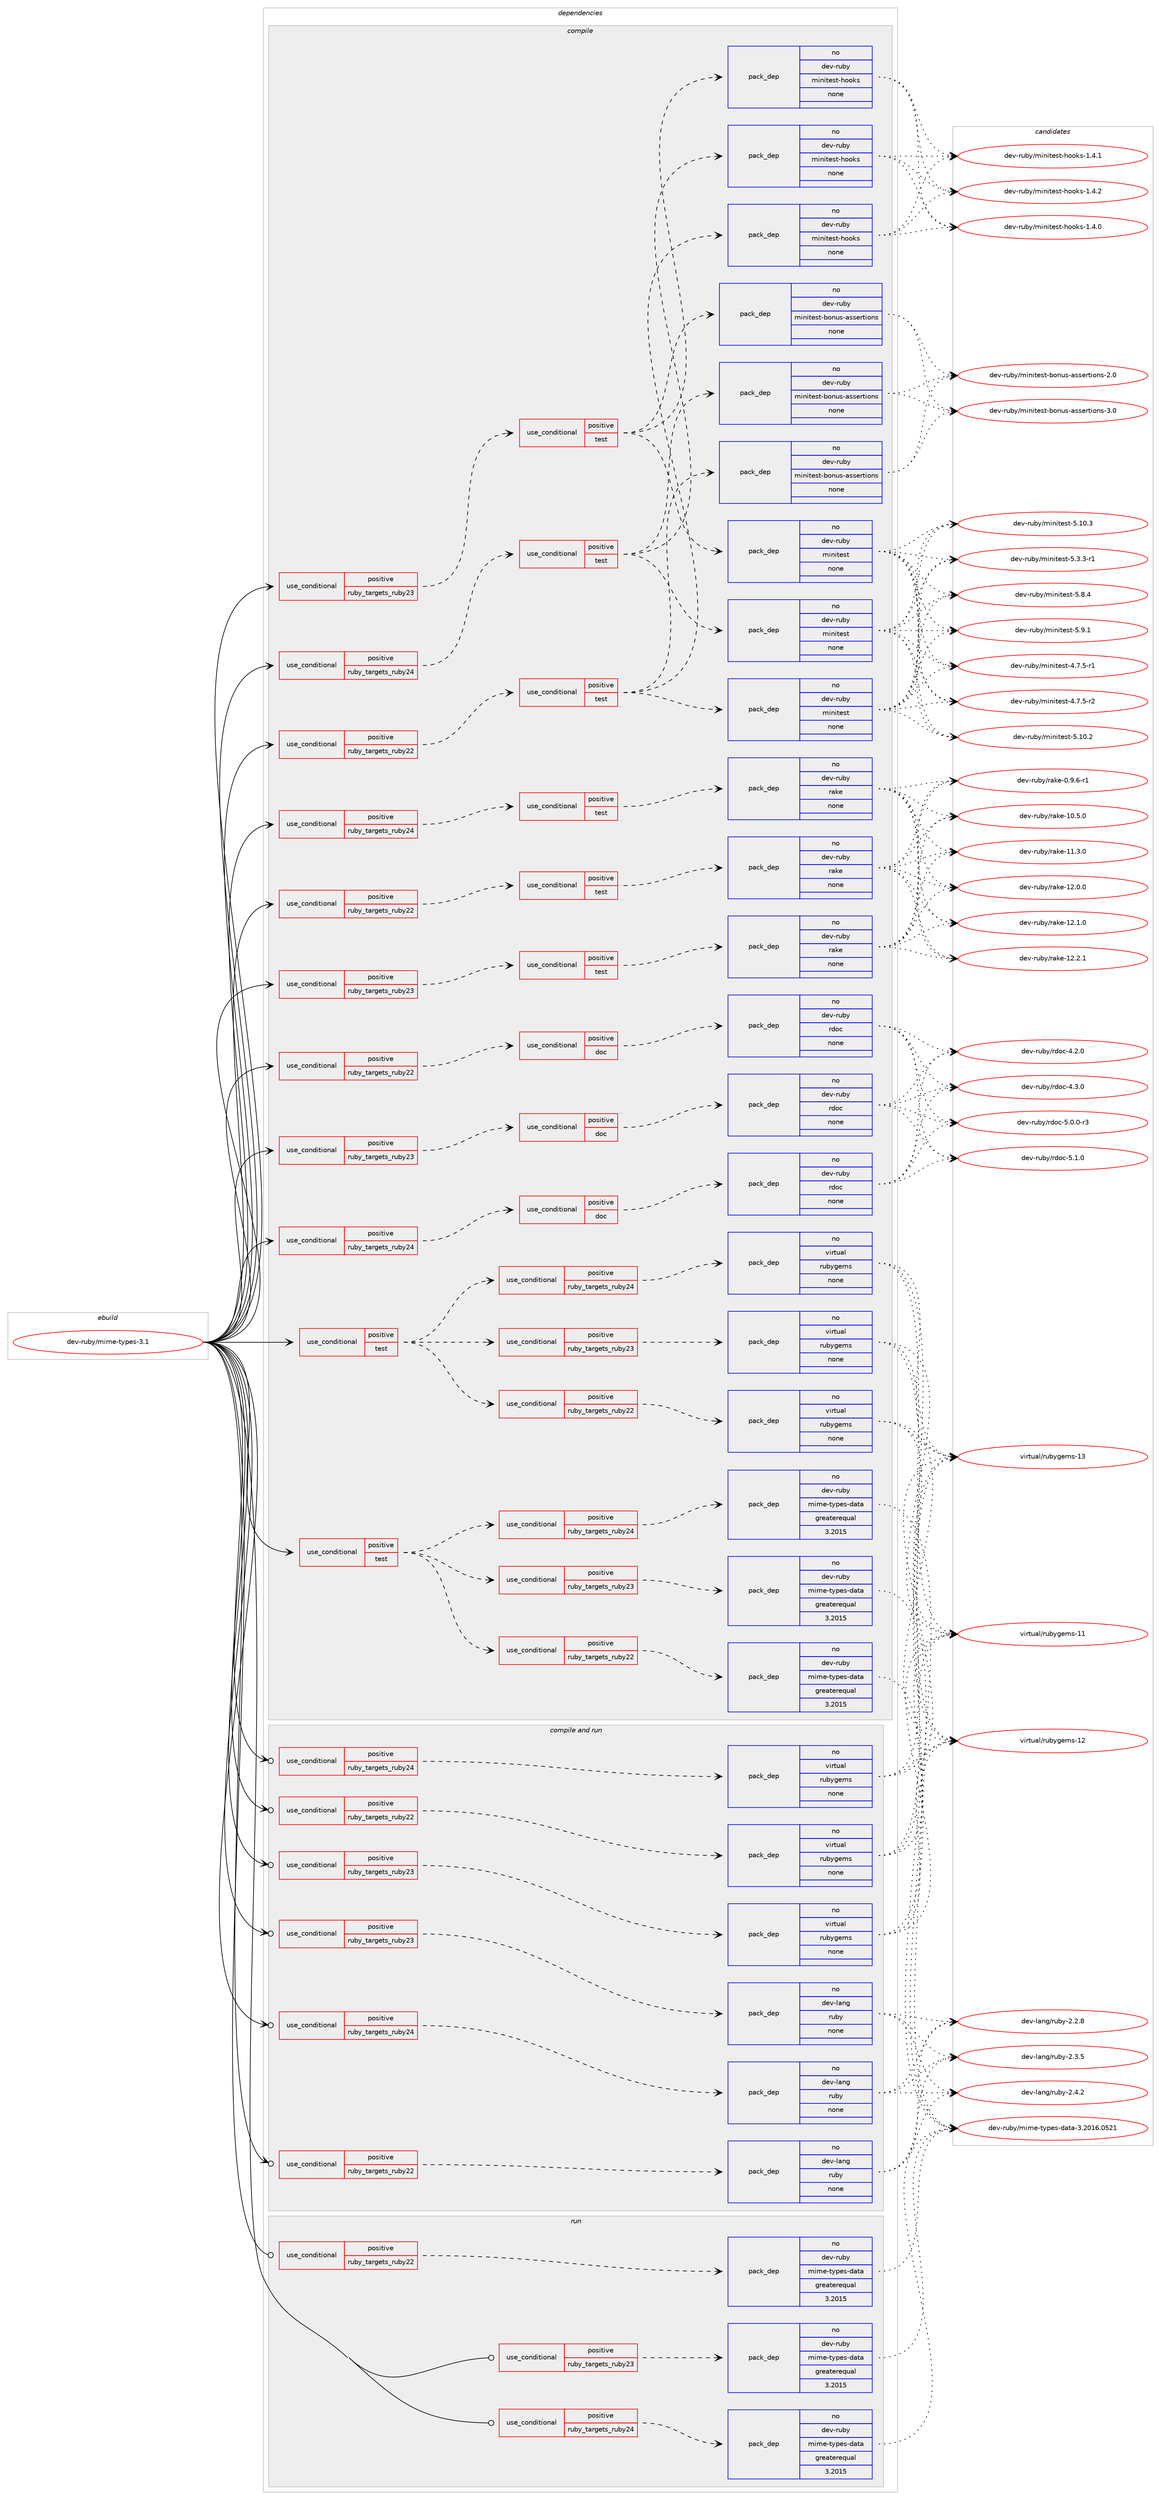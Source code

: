 digraph prolog {

# *************
# Graph options
# *************

newrank=true;
concentrate=true;
compound=true;
graph [rankdir=LR,fontname=Helvetica,fontsize=10,ranksep=1.5];#, ranksep=2.5, nodesep=0.2];
edge  [arrowhead=vee];
node  [fontname=Helvetica,fontsize=10];

# **********
# The ebuild
# **********

subgraph cluster_leftcol {
color=gray;
rank=same;
label=<<i>ebuild</i>>;
id [label="dev-ruby/mime-types-3.1", color=red, width=4, href="../dev-ruby/mime-types-3.1.svg"];
}

# ****************
# The dependencies
# ****************

subgraph cluster_midcol {
color=gray;
label=<<i>dependencies</i>>;
subgraph cluster_compile {
fillcolor="#eeeeee";
style=filled;
label=<<i>compile</i>>;
subgraph cond61724 {
dependency247762 [label=<<TABLE BORDER="0" CELLBORDER="1" CELLSPACING="0" CELLPADDING="4"><TR><TD ROWSPAN="3" CELLPADDING="10">use_conditional</TD></TR><TR><TD>positive</TD></TR><TR><TD>ruby_targets_ruby22</TD></TR></TABLE>>, shape=none, color=red];
subgraph cond61725 {
dependency247763 [label=<<TABLE BORDER="0" CELLBORDER="1" CELLSPACING="0" CELLPADDING="4"><TR><TD ROWSPAN="3" CELLPADDING="10">use_conditional</TD></TR><TR><TD>positive</TD></TR><TR><TD>doc</TD></TR></TABLE>>, shape=none, color=red];
subgraph pack181947 {
dependency247764 [label=<<TABLE BORDER="0" CELLBORDER="1" CELLSPACING="0" CELLPADDING="4" WIDTH="220"><TR><TD ROWSPAN="6" CELLPADDING="30">pack_dep</TD></TR><TR><TD WIDTH="110">no</TD></TR><TR><TD>dev-ruby</TD></TR><TR><TD>rdoc</TD></TR><TR><TD>none</TD></TR><TR><TD></TD></TR></TABLE>>, shape=none, color=blue];
}
dependency247763:e -> dependency247764:w [weight=20,style="dashed",arrowhead="vee"];
}
dependency247762:e -> dependency247763:w [weight=20,style="dashed",arrowhead="vee"];
}
id:e -> dependency247762:w [weight=20,style="solid",arrowhead="vee"];
subgraph cond61726 {
dependency247765 [label=<<TABLE BORDER="0" CELLBORDER="1" CELLSPACING="0" CELLPADDING="4"><TR><TD ROWSPAN="3" CELLPADDING="10">use_conditional</TD></TR><TR><TD>positive</TD></TR><TR><TD>ruby_targets_ruby22</TD></TR></TABLE>>, shape=none, color=red];
subgraph cond61727 {
dependency247766 [label=<<TABLE BORDER="0" CELLBORDER="1" CELLSPACING="0" CELLPADDING="4"><TR><TD ROWSPAN="3" CELLPADDING="10">use_conditional</TD></TR><TR><TD>positive</TD></TR><TR><TD>test</TD></TR></TABLE>>, shape=none, color=red];
subgraph pack181948 {
dependency247767 [label=<<TABLE BORDER="0" CELLBORDER="1" CELLSPACING="0" CELLPADDING="4" WIDTH="220"><TR><TD ROWSPAN="6" CELLPADDING="30">pack_dep</TD></TR><TR><TD WIDTH="110">no</TD></TR><TR><TD>dev-ruby</TD></TR><TR><TD>minitest</TD></TR><TR><TD>none</TD></TR><TR><TD></TD></TR></TABLE>>, shape=none, color=blue];
}
dependency247766:e -> dependency247767:w [weight=20,style="dashed",arrowhead="vee"];
subgraph pack181949 {
dependency247768 [label=<<TABLE BORDER="0" CELLBORDER="1" CELLSPACING="0" CELLPADDING="4" WIDTH="220"><TR><TD ROWSPAN="6" CELLPADDING="30">pack_dep</TD></TR><TR><TD WIDTH="110">no</TD></TR><TR><TD>dev-ruby</TD></TR><TR><TD>minitest-bonus-assertions</TD></TR><TR><TD>none</TD></TR><TR><TD></TD></TR></TABLE>>, shape=none, color=blue];
}
dependency247766:e -> dependency247768:w [weight=20,style="dashed",arrowhead="vee"];
subgraph pack181950 {
dependency247769 [label=<<TABLE BORDER="0" CELLBORDER="1" CELLSPACING="0" CELLPADDING="4" WIDTH="220"><TR><TD ROWSPAN="6" CELLPADDING="30">pack_dep</TD></TR><TR><TD WIDTH="110">no</TD></TR><TR><TD>dev-ruby</TD></TR><TR><TD>minitest-hooks</TD></TR><TR><TD>none</TD></TR><TR><TD></TD></TR></TABLE>>, shape=none, color=blue];
}
dependency247766:e -> dependency247769:w [weight=20,style="dashed",arrowhead="vee"];
}
dependency247765:e -> dependency247766:w [weight=20,style="dashed",arrowhead="vee"];
}
id:e -> dependency247765:w [weight=20,style="solid",arrowhead="vee"];
subgraph cond61728 {
dependency247770 [label=<<TABLE BORDER="0" CELLBORDER="1" CELLSPACING="0" CELLPADDING="4"><TR><TD ROWSPAN="3" CELLPADDING="10">use_conditional</TD></TR><TR><TD>positive</TD></TR><TR><TD>ruby_targets_ruby22</TD></TR></TABLE>>, shape=none, color=red];
subgraph cond61729 {
dependency247771 [label=<<TABLE BORDER="0" CELLBORDER="1" CELLSPACING="0" CELLPADDING="4"><TR><TD ROWSPAN="3" CELLPADDING="10">use_conditional</TD></TR><TR><TD>positive</TD></TR><TR><TD>test</TD></TR></TABLE>>, shape=none, color=red];
subgraph pack181951 {
dependency247772 [label=<<TABLE BORDER="0" CELLBORDER="1" CELLSPACING="0" CELLPADDING="4" WIDTH="220"><TR><TD ROWSPAN="6" CELLPADDING="30">pack_dep</TD></TR><TR><TD WIDTH="110">no</TD></TR><TR><TD>dev-ruby</TD></TR><TR><TD>rake</TD></TR><TR><TD>none</TD></TR><TR><TD></TD></TR></TABLE>>, shape=none, color=blue];
}
dependency247771:e -> dependency247772:w [weight=20,style="dashed",arrowhead="vee"];
}
dependency247770:e -> dependency247771:w [weight=20,style="dashed",arrowhead="vee"];
}
id:e -> dependency247770:w [weight=20,style="solid",arrowhead="vee"];
subgraph cond61730 {
dependency247773 [label=<<TABLE BORDER="0" CELLBORDER="1" CELLSPACING="0" CELLPADDING="4"><TR><TD ROWSPAN="3" CELLPADDING="10">use_conditional</TD></TR><TR><TD>positive</TD></TR><TR><TD>ruby_targets_ruby23</TD></TR></TABLE>>, shape=none, color=red];
subgraph cond61731 {
dependency247774 [label=<<TABLE BORDER="0" CELLBORDER="1" CELLSPACING="0" CELLPADDING="4"><TR><TD ROWSPAN="3" CELLPADDING="10">use_conditional</TD></TR><TR><TD>positive</TD></TR><TR><TD>doc</TD></TR></TABLE>>, shape=none, color=red];
subgraph pack181952 {
dependency247775 [label=<<TABLE BORDER="0" CELLBORDER="1" CELLSPACING="0" CELLPADDING="4" WIDTH="220"><TR><TD ROWSPAN="6" CELLPADDING="30">pack_dep</TD></TR><TR><TD WIDTH="110">no</TD></TR><TR><TD>dev-ruby</TD></TR><TR><TD>rdoc</TD></TR><TR><TD>none</TD></TR><TR><TD></TD></TR></TABLE>>, shape=none, color=blue];
}
dependency247774:e -> dependency247775:w [weight=20,style="dashed",arrowhead="vee"];
}
dependency247773:e -> dependency247774:w [weight=20,style="dashed",arrowhead="vee"];
}
id:e -> dependency247773:w [weight=20,style="solid",arrowhead="vee"];
subgraph cond61732 {
dependency247776 [label=<<TABLE BORDER="0" CELLBORDER="1" CELLSPACING="0" CELLPADDING="4"><TR><TD ROWSPAN="3" CELLPADDING="10">use_conditional</TD></TR><TR><TD>positive</TD></TR><TR><TD>ruby_targets_ruby23</TD></TR></TABLE>>, shape=none, color=red];
subgraph cond61733 {
dependency247777 [label=<<TABLE BORDER="0" CELLBORDER="1" CELLSPACING="0" CELLPADDING="4"><TR><TD ROWSPAN="3" CELLPADDING="10">use_conditional</TD></TR><TR><TD>positive</TD></TR><TR><TD>test</TD></TR></TABLE>>, shape=none, color=red];
subgraph pack181953 {
dependency247778 [label=<<TABLE BORDER="0" CELLBORDER="1" CELLSPACING="0" CELLPADDING="4" WIDTH="220"><TR><TD ROWSPAN="6" CELLPADDING="30">pack_dep</TD></TR><TR><TD WIDTH="110">no</TD></TR><TR><TD>dev-ruby</TD></TR><TR><TD>minitest</TD></TR><TR><TD>none</TD></TR><TR><TD></TD></TR></TABLE>>, shape=none, color=blue];
}
dependency247777:e -> dependency247778:w [weight=20,style="dashed",arrowhead="vee"];
subgraph pack181954 {
dependency247779 [label=<<TABLE BORDER="0" CELLBORDER="1" CELLSPACING="0" CELLPADDING="4" WIDTH="220"><TR><TD ROWSPAN="6" CELLPADDING="30">pack_dep</TD></TR><TR><TD WIDTH="110">no</TD></TR><TR><TD>dev-ruby</TD></TR><TR><TD>minitest-bonus-assertions</TD></TR><TR><TD>none</TD></TR><TR><TD></TD></TR></TABLE>>, shape=none, color=blue];
}
dependency247777:e -> dependency247779:w [weight=20,style="dashed",arrowhead="vee"];
subgraph pack181955 {
dependency247780 [label=<<TABLE BORDER="0" CELLBORDER="1" CELLSPACING="0" CELLPADDING="4" WIDTH="220"><TR><TD ROWSPAN="6" CELLPADDING="30">pack_dep</TD></TR><TR><TD WIDTH="110">no</TD></TR><TR><TD>dev-ruby</TD></TR><TR><TD>minitest-hooks</TD></TR><TR><TD>none</TD></TR><TR><TD></TD></TR></TABLE>>, shape=none, color=blue];
}
dependency247777:e -> dependency247780:w [weight=20,style="dashed",arrowhead="vee"];
}
dependency247776:e -> dependency247777:w [weight=20,style="dashed",arrowhead="vee"];
}
id:e -> dependency247776:w [weight=20,style="solid",arrowhead="vee"];
subgraph cond61734 {
dependency247781 [label=<<TABLE BORDER="0" CELLBORDER="1" CELLSPACING="0" CELLPADDING="4"><TR><TD ROWSPAN="3" CELLPADDING="10">use_conditional</TD></TR><TR><TD>positive</TD></TR><TR><TD>ruby_targets_ruby23</TD></TR></TABLE>>, shape=none, color=red];
subgraph cond61735 {
dependency247782 [label=<<TABLE BORDER="0" CELLBORDER="1" CELLSPACING="0" CELLPADDING="4"><TR><TD ROWSPAN="3" CELLPADDING="10">use_conditional</TD></TR><TR><TD>positive</TD></TR><TR><TD>test</TD></TR></TABLE>>, shape=none, color=red];
subgraph pack181956 {
dependency247783 [label=<<TABLE BORDER="0" CELLBORDER="1" CELLSPACING="0" CELLPADDING="4" WIDTH="220"><TR><TD ROWSPAN="6" CELLPADDING="30">pack_dep</TD></TR><TR><TD WIDTH="110">no</TD></TR><TR><TD>dev-ruby</TD></TR><TR><TD>rake</TD></TR><TR><TD>none</TD></TR><TR><TD></TD></TR></TABLE>>, shape=none, color=blue];
}
dependency247782:e -> dependency247783:w [weight=20,style="dashed",arrowhead="vee"];
}
dependency247781:e -> dependency247782:w [weight=20,style="dashed",arrowhead="vee"];
}
id:e -> dependency247781:w [weight=20,style="solid",arrowhead="vee"];
subgraph cond61736 {
dependency247784 [label=<<TABLE BORDER="0" CELLBORDER="1" CELLSPACING="0" CELLPADDING="4"><TR><TD ROWSPAN="3" CELLPADDING="10">use_conditional</TD></TR><TR><TD>positive</TD></TR><TR><TD>ruby_targets_ruby24</TD></TR></TABLE>>, shape=none, color=red];
subgraph cond61737 {
dependency247785 [label=<<TABLE BORDER="0" CELLBORDER="1" CELLSPACING="0" CELLPADDING="4"><TR><TD ROWSPAN="3" CELLPADDING="10">use_conditional</TD></TR><TR><TD>positive</TD></TR><TR><TD>doc</TD></TR></TABLE>>, shape=none, color=red];
subgraph pack181957 {
dependency247786 [label=<<TABLE BORDER="0" CELLBORDER="1" CELLSPACING="0" CELLPADDING="4" WIDTH="220"><TR><TD ROWSPAN="6" CELLPADDING="30">pack_dep</TD></TR><TR><TD WIDTH="110">no</TD></TR><TR><TD>dev-ruby</TD></TR><TR><TD>rdoc</TD></TR><TR><TD>none</TD></TR><TR><TD></TD></TR></TABLE>>, shape=none, color=blue];
}
dependency247785:e -> dependency247786:w [weight=20,style="dashed",arrowhead="vee"];
}
dependency247784:e -> dependency247785:w [weight=20,style="dashed",arrowhead="vee"];
}
id:e -> dependency247784:w [weight=20,style="solid",arrowhead="vee"];
subgraph cond61738 {
dependency247787 [label=<<TABLE BORDER="0" CELLBORDER="1" CELLSPACING="0" CELLPADDING="4"><TR><TD ROWSPAN="3" CELLPADDING="10">use_conditional</TD></TR><TR><TD>positive</TD></TR><TR><TD>ruby_targets_ruby24</TD></TR></TABLE>>, shape=none, color=red];
subgraph cond61739 {
dependency247788 [label=<<TABLE BORDER="0" CELLBORDER="1" CELLSPACING="0" CELLPADDING="4"><TR><TD ROWSPAN="3" CELLPADDING="10">use_conditional</TD></TR><TR><TD>positive</TD></TR><TR><TD>test</TD></TR></TABLE>>, shape=none, color=red];
subgraph pack181958 {
dependency247789 [label=<<TABLE BORDER="0" CELLBORDER="1" CELLSPACING="0" CELLPADDING="4" WIDTH="220"><TR><TD ROWSPAN="6" CELLPADDING="30">pack_dep</TD></TR><TR><TD WIDTH="110">no</TD></TR><TR><TD>dev-ruby</TD></TR><TR><TD>minitest</TD></TR><TR><TD>none</TD></TR><TR><TD></TD></TR></TABLE>>, shape=none, color=blue];
}
dependency247788:e -> dependency247789:w [weight=20,style="dashed",arrowhead="vee"];
subgraph pack181959 {
dependency247790 [label=<<TABLE BORDER="0" CELLBORDER="1" CELLSPACING="0" CELLPADDING="4" WIDTH="220"><TR><TD ROWSPAN="6" CELLPADDING="30">pack_dep</TD></TR><TR><TD WIDTH="110">no</TD></TR><TR><TD>dev-ruby</TD></TR><TR><TD>minitest-bonus-assertions</TD></TR><TR><TD>none</TD></TR><TR><TD></TD></TR></TABLE>>, shape=none, color=blue];
}
dependency247788:e -> dependency247790:w [weight=20,style="dashed",arrowhead="vee"];
subgraph pack181960 {
dependency247791 [label=<<TABLE BORDER="0" CELLBORDER="1" CELLSPACING="0" CELLPADDING="4" WIDTH="220"><TR><TD ROWSPAN="6" CELLPADDING="30">pack_dep</TD></TR><TR><TD WIDTH="110">no</TD></TR><TR><TD>dev-ruby</TD></TR><TR><TD>minitest-hooks</TD></TR><TR><TD>none</TD></TR><TR><TD></TD></TR></TABLE>>, shape=none, color=blue];
}
dependency247788:e -> dependency247791:w [weight=20,style="dashed",arrowhead="vee"];
}
dependency247787:e -> dependency247788:w [weight=20,style="dashed",arrowhead="vee"];
}
id:e -> dependency247787:w [weight=20,style="solid",arrowhead="vee"];
subgraph cond61740 {
dependency247792 [label=<<TABLE BORDER="0" CELLBORDER="1" CELLSPACING="0" CELLPADDING="4"><TR><TD ROWSPAN="3" CELLPADDING="10">use_conditional</TD></TR><TR><TD>positive</TD></TR><TR><TD>ruby_targets_ruby24</TD></TR></TABLE>>, shape=none, color=red];
subgraph cond61741 {
dependency247793 [label=<<TABLE BORDER="0" CELLBORDER="1" CELLSPACING="0" CELLPADDING="4"><TR><TD ROWSPAN="3" CELLPADDING="10">use_conditional</TD></TR><TR><TD>positive</TD></TR><TR><TD>test</TD></TR></TABLE>>, shape=none, color=red];
subgraph pack181961 {
dependency247794 [label=<<TABLE BORDER="0" CELLBORDER="1" CELLSPACING="0" CELLPADDING="4" WIDTH="220"><TR><TD ROWSPAN="6" CELLPADDING="30">pack_dep</TD></TR><TR><TD WIDTH="110">no</TD></TR><TR><TD>dev-ruby</TD></TR><TR><TD>rake</TD></TR><TR><TD>none</TD></TR><TR><TD></TD></TR></TABLE>>, shape=none, color=blue];
}
dependency247793:e -> dependency247794:w [weight=20,style="dashed",arrowhead="vee"];
}
dependency247792:e -> dependency247793:w [weight=20,style="dashed",arrowhead="vee"];
}
id:e -> dependency247792:w [weight=20,style="solid",arrowhead="vee"];
subgraph cond61742 {
dependency247795 [label=<<TABLE BORDER="0" CELLBORDER="1" CELLSPACING="0" CELLPADDING="4"><TR><TD ROWSPAN="3" CELLPADDING="10">use_conditional</TD></TR><TR><TD>positive</TD></TR><TR><TD>test</TD></TR></TABLE>>, shape=none, color=red];
subgraph cond61743 {
dependency247796 [label=<<TABLE BORDER="0" CELLBORDER="1" CELLSPACING="0" CELLPADDING="4"><TR><TD ROWSPAN="3" CELLPADDING="10">use_conditional</TD></TR><TR><TD>positive</TD></TR><TR><TD>ruby_targets_ruby22</TD></TR></TABLE>>, shape=none, color=red];
subgraph pack181962 {
dependency247797 [label=<<TABLE BORDER="0" CELLBORDER="1" CELLSPACING="0" CELLPADDING="4" WIDTH="220"><TR><TD ROWSPAN="6" CELLPADDING="30">pack_dep</TD></TR><TR><TD WIDTH="110">no</TD></TR><TR><TD>dev-ruby</TD></TR><TR><TD>mime-types-data</TD></TR><TR><TD>greaterequal</TD></TR><TR><TD>3.2015</TD></TR></TABLE>>, shape=none, color=blue];
}
dependency247796:e -> dependency247797:w [weight=20,style="dashed",arrowhead="vee"];
}
dependency247795:e -> dependency247796:w [weight=20,style="dashed",arrowhead="vee"];
subgraph cond61744 {
dependency247798 [label=<<TABLE BORDER="0" CELLBORDER="1" CELLSPACING="0" CELLPADDING="4"><TR><TD ROWSPAN="3" CELLPADDING="10">use_conditional</TD></TR><TR><TD>positive</TD></TR><TR><TD>ruby_targets_ruby23</TD></TR></TABLE>>, shape=none, color=red];
subgraph pack181963 {
dependency247799 [label=<<TABLE BORDER="0" CELLBORDER="1" CELLSPACING="0" CELLPADDING="4" WIDTH="220"><TR><TD ROWSPAN="6" CELLPADDING="30">pack_dep</TD></TR><TR><TD WIDTH="110">no</TD></TR><TR><TD>dev-ruby</TD></TR><TR><TD>mime-types-data</TD></TR><TR><TD>greaterequal</TD></TR><TR><TD>3.2015</TD></TR></TABLE>>, shape=none, color=blue];
}
dependency247798:e -> dependency247799:w [weight=20,style="dashed",arrowhead="vee"];
}
dependency247795:e -> dependency247798:w [weight=20,style="dashed",arrowhead="vee"];
subgraph cond61745 {
dependency247800 [label=<<TABLE BORDER="0" CELLBORDER="1" CELLSPACING="0" CELLPADDING="4"><TR><TD ROWSPAN="3" CELLPADDING="10">use_conditional</TD></TR><TR><TD>positive</TD></TR><TR><TD>ruby_targets_ruby24</TD></TR></TABLE>>, shape=none, color=red];
subgraph pack181964 {
dependency247801 [label=<<TABLE BORDER="0" CELLBORDER="1" CELLSPACING="0" CELLPADDING="4" WIDTH="220"><TR><TD ROWSPAN="6" CELLPADDING="30">pack_dep</TD></TR><TR><TD WIDTH="110">no</TD></TR><TR><TD>dev-ruby</TD></TR><TR><TD>mime-types-data</TD></TR><TR><TD>greaterequal</TD></TR><TR><TD>3.2015</TD></TR></TABLE>>, shape=none, color=blue];
}
dependency247800:e -> dependency247801:w [weight=20,style="dashed",arrowhead="vee"];
}
dependency247795:e -> dependency247800:w [weight=20,style="dashed",arrowhead="vee"];
}
id:e -> dependency247795:w [weight=20,style="solid",arrowhead="vee"];
subgraph cond61746 {
dependency247802 [label=<<TABLE BORDER="0" CELLBORDER="1" CELLSPACING="0" CELLPADDING="4"><TR><TD ROWSPAN="3" CELLPADDING="10">use_conditional</TD></TR><TR><TD>positive</TD></TR><TR><TD>test</TD></TR></TABLE>>, shape=none, color=red];
subgraph cond61747 {
dependency247803 [label=<<TABLE BORDER="0" CELLBORDER="1" CELLSPACING="0" CELLPADDING="4"><TR><TD ROWSPAN="3" CELLPADDING="10">use_conditional</TD></TR><TR><TD>positive</TD></TR><TR><TD>ruby_targets_ruby22</TD></TR></TABLE>>, shape=none, color=red];
subgraph pack181965 {
dependency247804 [label=<<TABLE BORDER="0" CELLBORDER="1" CELLSPACING="0" CELLPADDING="4" WIDTH="220"><TR><TD ROWSPAN="6" CELLPADDING="30">pack_dep</TD></TR><TR><TD WIDTH="110">no</TD></TR><TR><TD>virtual</TD></TR><TR><TD>rubygems</TD></TR><TR><TD>none</TD></TR><TR><TD></TD></TR></TABLE>>, shape=none, color=blue];
}
dependency247803:e -> dependency247804:w [weight=20,style="dashed",arrowhead="vee"];
}
dependency247802:e -> dependency247803:w [weight=20,style="dashed",arrowhead="vee"];
subgraph cond61748 {
dependency247805 [label=<<TABLE BORDER="0" CELLBORDER="1" CELLSPACING="0" CELLPADDING="4"><TR><TD ROWSPAN="3" CELLPADDING="10">use_conditional</TD></TR><TR><TD>positive</TD></TR><TR><TD>ruby_targets_ruby23</TD></TR></TABLE>>, shape=none, color=red];
subgraph pack181966 {
dependency247806 [label=<<TABLE BORDER="0" CELLBORDER="1" CELLSPACING="0" CELLPADDING="4" WIDTH="220"><TR><TD ROWSPAN="6" CELLPADDING="30">pack_dep</TD></TR><TR><TD WIDTH="110">no</TD></TR><TR><TD>virtual</TD></TR><TR><TD>rubygems</TD></TR><TR><TD>none</TD></TR><TR><TD></TD></TR></TABLE>>, shape=none, color=blue];
}
dependency247805:e -> dependency247806:w [weight=20,style="dashed",arrowhead="vee"];
}
dependency247802:e -> dependency247805:w [weight=20,style="dashed",arrowhead="vee"];
subgraph cond61749 {
dependency247807 [label=<<TABLE BORDER="0" CELLBORDER="1" CELLSPACING="0" CELLPADDING="4"><TR><TD ROWSPAN="3" CELLPADDING="10">use_conditional</TD></TR><TR><TD>positive</TD></TR><TR><TD>ruby_targets_ruby24</TD></TR></TABLE>>, shape=none, color=red];
subgraph pack181967 {
dependency247808 [label=<<TABLE BORDER="0" CELLBORDER="1" CELLSPACING="0" CELLPADDING="4" WIDTH="220"><TR><TD ROWSPAN="6" CELLPADDING="30">pack_dep</TD></TR><TR><TD WIDTH="110">no</TD></TR><TR><TD>virtual</TD></TR><TR><TD>rubygems</TD></TR><TR><TD>none</TD></TR><TR><TD></TD></TR></TABLE>>, shape=none, color=blue];
}
dependency247807:e -> dependency247808:w [weight=20,style="dashed",arrowhead="vee"];
}
dependency247802:e -> dependency247807:w [weight=20,style="dashed",arrowhead="vee"];
}
id:e -> dependency247802:w [weight=20,style="solid",arrowhead="vee"];
}
subgraph cluster_compileandrun {
fillcolor="#eeeeee";
style=filled;
label=<<i>compile and run</i>>;
subgraph cond61750 {
dependency247809 [label=<<TABLE BORDER="0" CELLBORDER="1" CELLSPACING="0" CELLPADDING="4"><TR><TD ROWSPAN="3" CELLPADDING="10">use_conditional</TD></TR><TR><TD>positive</TD></TR><TR><TD>ruby_targets_ruby22</TD></TR></TABLE>>, shape=none, color=red];
subgraph pack181968 {
dependency247810 [label=<<TABLE BORDER="0" CELLBORDER="1" CELLSPACING="0" CELLPADDING="4" WIDTH="220"><TR><TD ROWSPAN="6" CELLPADDING="30">pack_dep</TD></TR><TR><TD WIDTH="110">no</TD></TR><TR><TD>dev-lang</TD></TR><TR><TD>ruby</TD></TR><TR><TD>none</TD></TR><TR><TD></TD></TR></TABLE>>, shape=none, color=blue];
}
dependency247809:e -> dependency247810:w [weight=20,style="dashed",arrowhead="vee"];
}
id:e -> dependency247809:w [weight=20,style="solid",arrowhead="odotvee"];
subgraph cond61751 {
dependency247811 [label=<<TABLE BORDER="0" CELLBORDER="1" CELLSPACING="0" CELLPADDING="4"><TR><TD ROWSPAN="3" CELLPADDING="10">use_conditional</TD></TR><TR><TD>positive</TD></TR><TR><TD>ruby_targets_ruby22</TD></TR></TABLE>>, shape=none, color=red];
subgraph pack181969 {
dependency247812 [label=<<TABLE BORDER="0" CELLBORDER="1" CELLSPACING="0" CELLPADDING="4" WIDTH="220"><TR><TD ROWSPAN="6" CELLPADDING="30">pack_dep</TD></TR><TR><TD WIDTH="110">no</TD></TR><TR><TD>virtual</TD></TR><TR><TD>rubygems</TD></TR><TR><TD>none</TD></TR><TR><TD></TD></TR></TABLE>>, shape=none, color=blue];
}
dependency247811:e -> dependency247812:w [weight=20,style="dashed",arrowhead="vee"];
}
id:e -> dependency247811:w [weight=20,style="solid",arrowhead="odotvee"];
subgraph cond61752 {
dependency247813 [label=<<TABLE BORDER="0" CELLBORDER="1" CELLSPACING="0" CELLPADDING="4"><TR><TD ROWSPAN="3" CELLPADDING="10">use_conditional</TD></TR><TR><TD>positive</TD></TR><TR><TD>ruby_targets_ruby23</TD></TR></TABLE>>, shape=none, color=red];
subgraph pack181970 {
dependency247814 [label=<<TABLE BORDER="0" CELLBORDER="1" CELLSPACING="0" CELLPADDING="4" WIDTH="220"><TR><TD ROWSPAN="6" CELLPADDING="30">pack_dep</TD></TR><TR><TD WIDTH="110">no</TD></TR><TR><TD>dev-lang</TD></TR><TR><TD>ruby</TD></TR><TR><TD>none</TD></TR><TR><TD></TD></TR></TABLE>>, shape=none, color=blue];
}
dependency247813:e -> dependency247814:w [weight=20,style="dashed",arrowhead="vee"];
}
id:e -> dependency247813:w [weight=20,style="solid",arrowhead="odotvee"];
subgraph cond61753 {
dependency247815 [label=<<TABLE BORDER="0" CELLBORDER="1" CELLSPACING="0" CELLPADDING="4"><TR><TD ROWSPAN="3" CELLPADDING="10">use_conditional</TD></TR><TR><TD>positive</TD></TR><TR><TD>ruby_targets_ruby23</TD></TR></TABLE>>, shape=none, color=red];
subgraph pack181971 {
dependency247816 [label=<<TABLE BORDER="0" CELLBORDER="1" CELLSPACING="0" CELLPADDING="4" WIDTH="220"><TR><TD ROWSPAN="6" CELLPADDING="30">pack_dep</TD></TR><TR><TD WIDTH="110">no</TD></TR><TR><TD>virtual</TD></TR><TR><TD>rubygems</TD></TR><TR><TD>none</TD></TR><TR><TD></TD></TR></TABLE>>, shape=none, color=blue];
}
dependency247815:e -> dependency247816:w [weight=20,style="dashed",arrowhead="vee"];
}
id:e -> dependency247815:w [weight=20,style="solid",arrowhead="odotvee"];
subgraph cond61754 {
dependency247817 [label=<<TABLE BORDER="0" CELLBORDER="1" CELLSPACING="0" CELLPADDING="4"><TR><TD ROWSPAN="3" CELLPADDING="10">use_conditional</TD></TR><TR><TD>positive</TD></TR><TR><TD>ruby_targets_ruby24</TD></TR></TABLE>>, shape=none, color=red];
subgraph pack181972 {
dependency247818 [label=<<TABLE BORDER="0" CELLBORDER="1" CELLSPACING="0" CELLPADDING="4" WIDTH="220"><TR><TD ROWSPAN="6" CELLPADDING="30">pack_dep</TD></TR><TR><TD WIDTH="110">no</TD></TR><TR><TD>dev-lang</TD></TR><TR><TD>ruby</TD></TR><TR><TD>none</TD></TR><TR><TD></TD></TR></TABLE>>, shape=none, color=blue];
}
dependency247817:e -> dependency247818:w [weight=20,style="dashed",arrowhead="vee"];
}
id:e -> dependency247817:w [weight=20,style="solid",arrowhead="odotvee"];
subgraph cond61755 {
dependency247819 [label=<<TABLE BORDER="0" CELLBORDER="1" CELLSPACING="0" CELLPADDING="4"><TR><TD ROWSPAN="3" CELLPADDING="10">use_conditional</TD></TR><TR><TD>positive</TD></TR><TR><TD>ruby_targets_ruby24</TD></TR></TABLE>>, shape=none, color=red];
subgraph pack181973 {
dependency247820 [label=<<TABLE BORDER="0" CELLBORDER="1" CELLSPACING="0" CELLPADDING="4" WIDTH="220"><TR><TD ROWSPAN="6" CELLPADDING="30">pack_dep</TD></TR><TR><TD WIDTH="110">no</TD></TR><TR><TD>virtual</TD></TR><TR><TD>rubygems</TD></TR><TR><TD>none</TD></TR><TR><TD></TD></TR></TABLE>>, shape=none, color=blue];
}
dependency247819:e -> dependency247820:w [weight=20,style="dashed",arrowhead="vee"];
}
id:e -> dependency247819:w [weight=20,style="solid",arrowhead="odotvee"];
}
subgraph cluster_run {
fillcolor="#eeeeee";
style=filled;
label=<<i>run</i>>;
subgraph cond61756 {
dependency247821 [label=<<TABLE BORDER="0" CELLBORDER="1" CELLSPACING="0" CELLPADDING="4"><TR><TD ROWSPAN="3" CELLPADDING="10">use_conditional</TD></TR><TR><TD>positive</TD></TR><TR><TD>ruby_targets_ruby22</TD></TR></TABLE>>, shape=none, color=red];
subgraph pack181974 {
dependency247822 [label=<<TABLE BORDER="0" CELLBORDER="1" CELLSPACING="0" CELLPADDING="4" WIDTH="220"><TR><TD ROWSPAN="6" CELLPADDING="30">pack_dep</TD></TR><TR><TD WIDTH="110">no</TD></TR><TR><TD>dev-ruby</TD></TR><TR><TD>mime-types-data</TD></TR><TR><TD>greaterequal</TD></TR><TR><TD>3.2015</TD></TR></TABLE>>, shape=none, color=blue];
}
dependency247821:e -> dependency247822:w [weight=20,style="dashed",arrowhead="vee"];
}
id:e -> dependency247821:w [weight=20,style="solid",arrowhead="odot"];
subgraph cond61757 {
dependency247823 [label=<<TABLE BORDER="0" CELLBORDER="1" CELLSPACING="0" CELLPADDING="4"><TR><TD ROWSPAN="3" CELLPADDING="10">use_conditional</TD></TR><TR><TD>positive</TD></TR><TR><TD>ruby_targets_ruby23</TD></TR></TABLE>>, shape=none, color=red];
subgraph pack181975 {
dependency247824 [label=<<TABLE BORDER="0" CELLBORDER="1" CELLSPACING="0" CELLPADDING="4" WIDTH="220"><TR><TD ROWSPAN="6" CELLPADDING="30">pack_dep</TD></TR><TR><TD WIDTH="110">no</TD></TR><TR><TD>dev-ruby</TD></TR><TR><TD>mime-types-data</TD></TR><TR><TD>greaterequal</TD></TR><TR><TD>3.2015</TD></TR></TABLE>>, shape=none, color=blue];
}
dependency247823:e -> dependency247824:w [weight=20,style="dashed",arrowhead="vee"];
}
id:e -> dependency247823:w [weight=20,style="solid",arrowhead="odot"];
subgraph cond61758 {
dependency247825 [label=<<TABLE BORDER="0" CELLBORDER="1" CELLSPACING="0" CELLPADDING="4"><TR><TD ROWSPAN="3" CELLPADDING="10">use_conditional</TD></TR><TR><TD>positive</TD></TR><TR><TD>ruby_targets_ruby24</TD></TR></TABLE>>, shape=none, color=red];
subgraph pack181976 {
dependency247826 [label=<<TABLE BORDER="0" CELLBORDER="1" CELLSPACING="0" CELLPADDING="4" WIDTH="220"><TR><TD ROWSPAN="6" CELLPADDING="30">pack_dep</TD></TR><TR><TD WIDTH="110">no</TD></TR><TR><TD>dev-ruby</TD></TR><TR><TD>mime-types-data</TD></TR><TR><TD>greaterequal</TD></TR><TR><TD>3.2015</TD></TR></TABLE>>, shape=none, color=blue];
}
dependency247825:e -> dependency247826:w [weight=20,style="dashed",arrowhead="vee"];
}
id:e -> dependency247825:w [weight=20,style="solid",arrowhead="odot"];
}
}

# **************
# The candidates
# **************

subgraph cluster_choices {
rank=same;
color=gray;
label=<<i>candidates</i>>;

subgraph choice181947 {
color=black;
nodesep=1;
choice10010111845114117981214711410011199455246504648 [label="dev-ruby/rdoc-4.2.0", color=red, width=4,href="../dev-ruby/rdoc-4.2.0.svg"];
choice10010111845114117981214711410011199455246514648 [label="dev-ruby/rdoc-4.3.0", color=red, width=4,href="../dev-ruby/rdoc-4.3.0.svg"];
choice100101118451141179812147114100111994553464846484511451 [label="dev-ruby/rdoc-5.0.0-r3", color=red, width=4,href="../dev-ruby/rdoc-5.0.0-r3.svg"];
choice10010111845114117981214711410011199455346494648 [label="dev-ruby/rdoc-5.1.0", color=red, width=4,href="../dev-ruby/rdoc-5.1.0.svg"];
dependency247764:e -> choice10010111845114117981214711410011199455246504648:w [style=dotted,weight="100"];
dependency247764:e -> choice10010111845114117981214711410011199455246514648:w [style=dotted,weight="100"];
dependency247764:e -> choice100101118451141179812147114100111994553464846484511451:w [style=dotted,weight="100"];
dependency247764:e -> choice10010111845114117981214711410011199455346494648:w [style=dotted,weight="100"];
}
subgraph choice181948 {
color=black;
nodesep=1;
choice1001011184511411798121471091051101051161011151164552465546534511449 [label="dev-ruby/minitest-4.7.5-r1", color=red, width=4,href="../dev-ruby/minitest-4.7.5-r1.svg"];
choice1001011184511411798121471091051101051161011151164552465546534511450 [label="dev-ruby/minitest-4.7.5-r2", color=red, width=4,href="../dev-ruby/minitest-4.7.5-r2.svg"];
choice10010111845114117981214710910511010511610111511645534649484650 [label="dev-ruby/minitest-5.10.2", color=red, width=4,href="../dev-ruby/minitest-5.10.2.svg"];
choice10010111845114117981214710910511010511610111511645534649484651 [label="dev-ruby/minitest-5.10.3", color=red, width=4,href="../dev-ruby/minitest-5.10.3.svg"];
choice1001011184511411798121471091051101051161011151164553465146514511449 [label="dev-ruby/minitest-5.3.3-r1", color=red, width=4,href="../dev-ruby/minitest-5.3.3-r1.svg"];
choice100101118451141179812147109105110105116101115116455346564652 [label="dev-ruby/minitest-5.8.4", color=red, width=4,href="../dev-ruby/minitest-5.8.4.svg"];
choice100101118451141179812147109105110105116101115116455346574649 [label="dev-ruby/minitest-5.9.1", color=red, width=4,href="../dev-ruby/minitest-5.9.1.svg"];
dependency247767:e -> choice1001011184511411798121471091051101051161011151164552465546534511449:w [style=dotted,weight="100"];
dependency247767:e -> choice1001011184511411798121471091051101051161011151164552465546534511450:w [style=dotted,weight="100"];
dependency247767:e -> choice10010111845114117981214710910511010511610111511645534649484650:w [style=dotted,weight="100"];
dependency247767:e -> choice10010111845114117981214710910511010511610111511645534649484651:w [style=dotted,weight="100"];
dependency247767:e -> choice1001011184511411798121471091051101051161011151164553465146514511449:w [style=dotted,weight="100"];
dependency247767:e -> choice100101118451141179812147109105110105116101115116455346564652:w [style=dotted,weight="100"];
dependency247767:e -> choice100101118451141179812147109105110105116101115116455346574649:w [style=dotted,weight="100"];
}
subgraph choice181949 {
color=black;
nodesep=1;
choice1001011184511411798121471091051101051161011151164598111110117115459711511510111411610511111011545504648 [label="dev-ruby/minitest-bonus-assertions-2.0", color=red, width=4,href="../dev-ruby/minitest-bonus-assertions-2.0.svg"];
choice1001011184511411798121471091051101051161011151164598111110117115459711511510111411610511111011545514648 [label="dev-ruby/minitest-bonus-assertions-3.0", color=red, width=4,href="../dev-ruby/minitest-bonus-assertions-3.0.svg"];
dependency247768:e -> choice1001011184511411798121471091051101051161011151164598111110117115459711511510111411610511111011545504648:w [style=dotted,weight="100"];
dependency247768:e -> choice1001011184511411798121471091051101051161011151164598111110117115459711511510111411610511111011545514648:w [style=dotted,weight="100"];
}
subgraph choice181950 {
color=black;
nodesep=1;
choice10010111845114117981214710910511010511610111511645104111111107115454946524648 [label="dev-ruby/minitest-hooks-1.4.0", color=red, width=4,href="../dev-ruby/minitest-hooks-1.4.0.svg"];
choice10010111845114117981214710910511010511610111511645104111111107115454946524649 [label="dev-ruby/minitest-hooks-1.4.1", color=red, width=4,href="../dev-ruby/minitest-hooks-1.4.1.svg"];
choice10010111845114117981214710910511010511610111511645104111111107115454946524650 [label="dev-ruby/minitest-hooks-1.4.2", color=red, width=4,href="../dev-ruby/minitest-hooks-1.4.2.svg"];
dependency247769:e -> choice10010111845114117981214710910511010511610111511645104111111107115454946524648:w [style=dotted,weight="100"];
dependency247769:e -> choice10010111845114117981214710910511010511610111511645104111111107115454946524649:w [style=dotted,weight="100"];
dependency247769:e -> choice10010111845114117981214710910511010511610111511645104111111107115454946524650:w [style=dotted,weight="100"];
}
subgraph choice181951 {
color=black;
nodesep=1;
choice100101118451141179812147114971071014548465746544511449 [label="dev-ruby/rake-0.9.6-r1", color=red, width=4,href="../dev-ruby/rake-0.9.6-r1.svg"];
choice1001011184511411798121471149710710145494846534648 [label="dev-ruby/rake-10.5.0", color=red, width=4,href="../dev-ruby/rake-10.5.0.svg"];
choice1001011184511411798121471149710710145494946514648 [label="dev-ruby/rake-11.3.0", color=red, width=4,href="../dev-ruby/rake-11.3.0.svg"];
choice1001011184511411798121471149710710145495046484648 [label="dev-ruby/rake-12.0.0", color=red, width=4,href="../dev-ruby/rake-12.0.0.svg"];
choice1001011184511411798121471149710710145495046494648 [label="dev-ruby/rake-12.1.0", color=red, width=4,href="../dev-ruby/rake-12.1.0.svg"];
choice1001011184511411798121471149710710145495046504649 [label="dev-ruby/rake-12.2.1", color=red, width=4,href="../dev-ruby/rake-12.2.1.svg"];
dependency247772:e -> choice100101118451141179812147114971071014548465746544511449:w [style=dotted,weight="100"];
dependency247772:e -> choice1001011184511411798121471149710710145494846534648:w [style=dotted,weight="100"];
dependency247772:e -> choice1001011184511411798121471149710710145494946514648:w [style=dotted,weight="100"];
dependency247772:e -> choice1001011184511411798121471149710710145495046484648:w [style=dotted,weight="100"];
dependency247772:e -> choice1001011184511411798121471149710710145495046494648:w [style=dotted,weight="100"];
dependency247772:e -> choice1001011184511411798121471149710710145495046504649:w [style=dotted,weight="100"];
}
subgraph choice181952 {
color=black;
nodesep=1;
choice10010111845114117981214711410011199455246504648 [label="dev-ruby/rdoc-4.2.0", color=red, width=4,href="../dev-ruby/rdoc-4.2.0.svg"];
choice10010111845114117981214711410011199455246514648 [label="dev-ruby/rdoc-4.3.0", color=red, width=4,href="../dev-ruby/rdoc-4.3.0.svg"];
choice100101118451141179812147114100111994553464846484511451 [label="dev-ruby/rdoc-5.0.0-r3", color=red, width=4,href="../dev-ruby/rdoc-5.0.0-r3.svg"];
choice10010111845114117981214711410011199455346494648 [label="dev-ruby/rdoc-5.1.0", color=red, width=4,href="../dev-ruby/rdoc-5.1.0.svg"];
dependency247775:e -> choice10010111845114117981214711410011199455246504648:w [style=dotted,weight="100"];
dependency247775:e -> choice10010111845114117981214711410011199455246514648:w [style=dotted,weight="100"];
dependency247775:e -> choice100101118451141179812147114100111994553464846484511451:w [style=dotted,weight="100"];
dependency247775:e -> choice10010111845114117981214711410011199455346494648:w [style=dotted,weight="100"];
}
subgraph choice181953 {
color=black;
nodesep=1;
choice1001011184511411798121471091051101051161011151164552465546534511449 [label="dev-ruby/minitest-4.7.5-r1", color=red, width=4,href="../dev-ruby/minitest-4.7.5-r1.svg"];
choice1001011184511411798121471091051101051161011151164552465546534511450 [label="dev-ruby/minitest-4.7.5-r2", color=red, width=4,href="../dev-ruby/minitest-4.7.5-r2.svg"];
choice10010111845114117981214710910511010511610111511645534649484650 [label="dev-ruby/minitest-5.10.2", color=red, width=4,href="../dev-ruby/minitest-5.10.2.svg"];
choice10010111845114117981214710910511010511610111511645534649484651 [label="dev-ruby/minitest-5.10.3", color=red, width=4,href="../dev-ruby/minitest-5.10.3.svg"];
choice1001011184511411798121471091051101051161011151164553465146514511449 [label="dev-ruby/minitest-5.3.3-r1", color=red, width=4,href="../dev-ruby/minitest-5.3.3-r1.svg"];
choice100101118451141179812147109105110105116101115116455346564652 [label="dev-ruby/minitest-5.8.4", color=red, width=4,href="../dev-ruby/minitest-5.8.4.svg"];
choice100101118451141179812147109105110105116101115116455346574649 [label="dev-ruby/minitest-5.9.1", color=red, width=4,href="../dev-ruby/minitest-5.9.1.svg"];
dependency247778:e -> choice1001011184511411798121471091051101051161011151164552465546534511449:w [style=dotted,weight="100"];
dependency247778:e -> choice1001011184511411798121471091051101051161011151164552465546534511450:w [style=dotted,weight="100"];
dependency247778:e -> choice10010111845114117981214710910511010511610111511645534649484650:w [style=dotted,weight="100"];
dependency247778:e -> choice10010111845114117981214710910511010511610111511645534649484651:w [style=dotted,weight="100"];
dependency247778:e -> choice1001011184511411798121471091051101051161011151164553465146514511449:w [style=dotted,weight="100"];
dependency247778:e -> choice100101118451141179812147109105110105116101115116455346564652:w [style=dotted,weight="100"];
dependency247778:e -> choice100101118451141179812147109105110105116101115116455346574649:w [style=dotted,weight="100"];
}
subgraph choice181954 {
color=black;
nodesep=1;
choice1001011184511411798121471091051101051161011151164598111110117115459711511510111411610511111011545504648 [label="dev-ruby/minitest-bonus-assertions-2.0", color=red, width=4,href="../dev-ruby/minitest-bonus-assertions-2.0.svg"];
choice1001011184511411798121471091051101051161011151164598111110117115459711511510111411610511111011545514648 [label="dev-ruby/minitest-bonus-assertions-3.0", color=red, width=4,href="../dev-ruby/minitest-bonus-assertions-3.0.svg"];
dependency247779:e -> choice1001011184511411798121471091051101051161011151164598111110117115459711511510111411610511111011545504648:w [style=dotted,weight="100"];
dependency247779:e -> choice1001011184511411798121471091051101051161011151164598111110117115459711511510111411610511111011545514648:w [style=dotted,weight="100"];
}
subgraph choice181955 {
color=black;
nodesep=1;
choice10010111845114117981214710910511010511610111511645104111111107115454946524648 [label="dev-ruby/minitest-hooks-1.4.0", color=red, width=4,href="../dev-ruby/minitest-hooks-1.4.0.svg"];
choice10010111845114117981214710910511010511610111511645104111111107115454946524649 [label="dev-ruby/minitest-hooks-1.4.1", color=red, width=4,href="../dev-ruby/minitest-hooks-1.4.1.svg"];
choice10010111845114117981214710910511010511610111511645104111111107115454946524650 [label="dev-ruby/minitest-hooks-1.4.2", color=red, width=4,href="../dev-ruby/minitest-hooks-1.4.2.svg"];
dependency247780:e -> choice10010111845114117981214710910511010511610111511645104111111107115454946524648:w [style=dotted,weight="100"];
dependency247780:e -> choice10010111845114117981214710910511010511610111511645104111111107115454946524649:w [style=dotted,weight="100"];
dependency247780:e -> choice10010111845114117981214710910511010511610111511645104111111107115454946524650:w [style=dotted,weight="100"];
}
subgraph choice181956 {
color=black;
nodesep=1;
choice100101118451141179812147114971071014548465746544511449 [label="dev-ruby/rake-0.9.6-r1", color=red, width=4,href="../dev-ruby/rake-0.9.6-r1.svg"];
choice1001011184511411798121471149710710145494846534648 [label="dev-ruby/rake-10.5.0", color=red, width=4,href="../dev-ruby/rake-10.5.0.svg"];
choice1001011184511411798121471149710710145494946514648 [label="dev-ruby/rake-11.3.0", color=red, width=4,href="../dev-ruby/rake-11.3.0.svg"];
choice1001011184511411798121471149710710145495046484648 [label="dev-ruby/rake-12.0.0", color=red, width=4,href="../dev-ruby/rake-12.0.0.svg"];
choice1001011184511411798121471149710710145495046494648 [label="dev-ruby/rake-12.1.0", color=red, width=4,href="../dev-ruby/rake-12.1.0.svg"];
choice1001011184511411798121471149710710145495046504649 [label="dev-ruby/rake-12.2.1", color=red, width=4,href="../dev-ruby/rake-12.2.1.svg"];
dependency247783:e -> choice100101118451141179812147114971071014548465746544511449:w [style=dotted,weight="100"];
dependency247783:e -> choice1001011184511411798121471149710710145494846534648:w [style=dotted,weight="100"];
dependency247783:e -> choice1001011184511411798121471149710710145494946514648:w [style=dotted,weight="100"];
dependency247783:e -> choice1001011184511411798121471149710710145495046484648:w [style=dotted,weight="100"];
dependency247783:e -> choice1001011184511411798121471149710710145495046494648:w [style=dotted,weight="100"];
dependency247783:e -> choice1001011184511411798121471149710710145495046504649:w [style=dotted,weight="100"];
}
subgraph choice181957 {
color=black;
nodesep=1;
choice10010111845114117981214711410011199455246504648 [label="dev-ruby/rdoc-4.2.0", color=red, width=4,href="../dev-ruby/rdoc-4.2.0.svg"];
choice10010111845114117981214711410011199455246514648 [label="dev-ruby/rdoc-4.3.0", color=red, width=4,href="../dev-ruby/rdoc-4.3.0.svg"];
choice100101118451141179812147114100111994553464846484511451 [label="dev-ruby/rdoc-5.0.0-r3", color=red, width=4,href="../dev-ruby/rdoc-5.0.0-r3.svg"];
choice10010111845114117981214711410011199455346494648 [label="dev-ruby/rdoc-5.1.0", color=red, width=4,href="../dev-ruby/rdoc-5.1.0.svg"];
dependency247786:e -> choice10010111845114117981214711410011199455246504648:w [style=dotted,weight="100"];
dependency247786:e -> choice10010111845114117981214711410011199455246514648:w [style=dotted,weight="100"];
dependency247786:e -> choice100101118451141179812147114100111994553464846484511451:w [style=dotted,weight="100"];
dependency247786:e -> choice10010111845114117981214711410011199455346494648:w [style=dotted,weight="100"];
}
subgraph choice181958 {
color=black;
nodesep=1;
choice1001011184511411798121471091051101051161011151164552465546534511449 [label="dev-ruby/minitest-4.7.5-r1", color=red, width=4,href="../dev-ruby/minitest-4.7.5-r1.svg"];
choice1001011184511411798121471091051101051161011151164552465546534511450 [label="dev-ruby/minitest-4.7.5-r2", color=red, width=4,href="../dev-ruby/minitest-4.7.5-r2.svg"];
choice10010111845114117981214710910511010511610111511645534649484650 [label="dev-ruby/minitest-5.10.2", color=red, width=4,href="../dev-ruby/minitest-5.10.2.svg"];
choice10010111845114117981214710910511010511610111511645534649484651 [label="dev-ruby/minitest-5.10.3", color=red, width=4,href="../dev-ruby/minitest-5.10.3.svg"];
choice1001011184511411798121471091051101051161011151164553465146514511449 [label="dev-ruby/minitest-5.3.3-r1", color=red, width=4,href="../dev-ruby/minitest-5.3.3-r1.svg"];
choice100101118451141179812147109105110105116101115116455346564652 [label="dev-ruby/minitest-5.8.4", color=red, width=4,href="../dev-ruby/minitest-5.8.4.svg"];
choice100101118451141179812147109105110105116101115116455346574649 [label="dev-ruby/minitest-5.9.1", color=red, width=4,href="../dev-ruby/minitest-5.9.1.svg"];
dependency247789:e -> choice1001011184511411798121471091051101051161011151164552465546534511449:w [style=dotted,weight="100"];
dependency247789:e -> choice1001011184511411798121471091051101051161011151164552465546534511450:w [style=dotted,weight="100"];
dependency247789:e -> choice10010111845114117981214710910511010511610111511645534649484650:w [style=dotted,weight="100"];
dependency247789:e -> choice10010111845114117981214710910511010511610111511645534649484651:w [style=dotted,weight="100"];
dependency247789:e -> choice1001011184511411798121471091051101051161011151164553465146514511449:w [style=dotted,weight="100"];
dependency247789:e -> choice100101118451141179812147109105110105116101115116455346564652:w [style=dotted,weight="100"];
dependency247789:e -> choice100101118451141179812147109105110105116101115116455346574649:w [style=dotted,weight="100"];
}
subgraph choice181959 {
color=black;
nodesep=1;
choice1001011184511411798121471091051101051161011151164598111110117115459711511510111411610511111011545504648 [label="dev-ruby/minitest-bonus-assertions-2.0", color=red, width=4,href="../dev-ruby/minitest-bonus-assertions-2.0.svg"];
choice1001011184511411798121471091051101051161011151164598111110117115459711511510111411610511111011545514648 [label="dev-ruby/minitest-bonus-assertions-3.0", color=red, width=4,href="../dev-ruby/minitest-bonus-assertions-3.0.svg"];
dependency247790:e -> choice1001011184511411798121471091051101051161011151164598111110117115459711511510111411610511111011545504648:w [style=dotted,weight="100"];
dependency247790:e -> choice1001011184511411798121471091051101051161011151164598111110117115459711511510111411610511111011545514648:w [style=dotted,weight="100"];
}
subgraph choice181960 {
color=black;
nodesep=1;
choice10010111845114117981214710910511010511610111511645104111111107115454946524648 [label="dev-ruby/minitest-hooks-1.4.0", color=red, width=4,href="../dev-ruby/minitest-hooks-1.4.0.svg"];
choice10010111845114117981214710910511010511610111511645104111111107115454946524649 [label="dev-ruby/minitest-hooks-1.4.1", color=red, width=4,href="../dev-ruby/minitest-hooks-1.4.1.svg"];
choice10010111845114117981214710910511010511610111511645104111111107115454946524650 [label="dev-ruby/minitest-hooks-1.4.2", color=red, width=4,href="../dev-ruby/minitest-hooks-1.4.2.svg"];
dependency247791:e -> choice10010111845114117981214710910511010511610111511645104111111107115454946524648:w [style=dotted,weight="100"];
dependency247791:e -> choice10010111845114117981214710910511010511610111511645104111111107115454946524649:w [style=dotted,weight="100"];
dependency247791:e -> choice10010111845114117981214710910511010511610111511645104111111107115454946524650:w [style=dotted,weight="100"];
}
subgraph choice181961 {
color=black;
nodesep=1;
choice100101118451141179812147114971071014548465746544511449 [label="dev-ruby/rake-0.9.6-r1", color=red, width=4,href="../dev-ruby/rake-0.9.6-r1.svg"];
choice1001011184511411798121471149710710145494846534648 [label="dev-ruby/rake-10.5.0", color=red, width=4,href="../dev-ruby/rake-10.5.0.svg"];
choice1001011184511411798121471149710710145494946514648 [label="dev-ruby/rake-11.3.0", color=red, width=4,href="../dev-ruby/rake-11.3.0.svg"];
choice1001011184511411798121471149710710145495046484648 [label="dev-ruby/rake-12.0.0", color=red, width=4,href="../dev-ruby/rake-12.0.0.svg"];
choice1001011184511411798121471149710710145495046494648 [label="dev-ruby/rake-12.1.0", color=red, width=4,href="../dev-ruby/rake-12.1.0.svg"];
choice1001011184511411798121471149710710145495046504649 [label="dev-ruby/rake-12.2.1", color=red, width=4,href="../dev-ruby/rake-12.2.1.svg"];
dependency247794:e -> choice100101118451141179812147114971071014548465746544511449:w [style=dotted,weight="100"];
dependency247794:e -> choice1001011184511411798121471149710710145494846534648:w [style=dotted,weight="100"];
dependency247794:e -> choice1001011184511411798121471149710710145494946514648:w [style=dotted,weight="100"];
dependency247794:e -> choice1001011184511411798121471149710710145495046484648:w [style=dotted,weight="100"];
dependency247794:e -> choice1001011184511411798121471149710710145495046494648:w [style=dotted,weight="100"];
dependency247794:e -> choice1001011184511411798121471149710710145495046504649:w [style=dotted,weight="100"];
}
subgraph choice181962 {
color=black;
nodesep=1;
choice10010111845114117981214710910510910145116121112101115451009711697455146504849544648535049 [label="dev-ruby/mime-types-data-3.2016.0521", color=red, width=4,href="../dev-ruby/mime-types-data-3.2016.0521.svg"];
dependency247797:e -> choice10010111845114117981214710910510910145116121112101115451009711697455146504849544648535049:w [style=dotted,weight="100"];
}
subgraph choice181963 {
color=black;
nodesep=1;
choice10010111845114117981214710910510910145116121112101115451009711697455146504849544648535049 [label="dev-ruby/mime-types-data-3.2016.0521", color=red, width=4,href="../dev-ruby/mime-types-data-3.2016.0521.svg"];
dependency247799:e -> choice10010111845114117981214710910510910145116121112101115451009711697455146504849544648535049:w [style=dotted,weight="100"];
}
subgraph choice181964 {
color=black;
nodesep=1;
choice10010111845114117981214710910510910145116121112101115451009711697455146504849544648535049 [label="dev-ruby/mime-types-data-3.2016.0521", color=red, width=4,href="../dev-ruby/mime-types-data-3.2016.0521.svg"];
dependency247801:e -> choice10010111845114117981214710910510910145116121112101115451009711697455146504849544648535049:w [style=dotted,weight="100"];
}
subgraph choice181965 {
color=black;
nodesep=1;
choice118105114116117971084711411798121103101109115454949 [label="virtual/rubygems-11", color=red, width=4,href="../virtual/rubygems-11.svg"];
choice118105114116117971084711411798121103101109115454950 [label="virtual/rubygems-12", color=red, width=4,href="../virtual/rubygems-12.svg"];
choice118105114116117971084711411798121103101109115454951 [label="virtual/rubygems-13", color=red, width=4,href="../virtual/rubygems-13.svg"];
dependency247804:e -> choice118105114116117971084711411798121103101109115454949:w [style=dotted,weight="100"];
dependency247804:e -> choice118105114116117971084711411798121103101109115454950:w [style=dotted,weight="100"];
dependency247804:e -> choice118105114116117971084711411798121103101109115454951:w [style=dotted,weight="100"];
}
subgraph choice181966 {
color=black;
nodesep=1;
choice118105114116117971084711411798121103101109115454949 [label="virtual/rubygems-11", color=red, width=4,href="../virtual/rubygems-11.svg"];
choice118105114116117971084711411798121103101109115454950 [label="virtual/rubygems-12", color=red, width=4,href="../virtual/rubygems-12.svg"];
choice118105114116117971084711411798121103101109115454951 [label="virtual/rubygems-13", color=red, width=4,href="../virtual/rubygems-13.svg"];
dependency247806:e -> choice118105114116117971084711411798121103101109115454949:w [style=dotted,weight="100"];
dependency247806:e -> choice118105114116117971084711411798121103101109115454950:w [style=dotted,weight="100"];
dependency247806:e -> choice118105114116117971084711411798121103101109115454951:w [style=dotted,weight="100"];
}
subgraph choice181967 {
color=black;
nodesep=1;
choice118105114116117971084711411798121103101109115454949 [label="virtual/rubygems-11", color=red, width=4,href="../virtual/rubygems-11.svg"];
choice118105114116117971084711411798121103101109115454950 [label="virtual/rubygems-12", color=red, width=4,href="../virtual/rubygems-12.svg"];
choice118105114116117971084711411798121103101109115454951 [label="virtual/rubygems-13", color=red, width=4,href="../virtual/rubygems-13.svg"];
dependency247808:e -> choice118105114116117971084711411798121103101109115454949:w [style=dotted,weight="100"];
dependency247808:e -> choice118105114116117971084711411798121103101109115454950:w [style=dotted,weight="100"];
dependency247808:e -> choice118105114116117971084711411798121103101109115454951:w [style=dotted,weight="100"];
}
subgraph choice181968 {
color=black;
nodesep=1;
choice10010111845108971101034711411798121455046504656 [label="dev-lang/ruby-2.2.8", color=red, width=4,href="../dev-lang/ruby-2.2.8.svg"];
choice10010111845108971101034711411798121455046514653 [label="dev-lang/ruby-2.3.5", color=red, width=4,href="../dev-lang/ruby-2.3.5.svg"];
choice10010111845108971101034711411798121455046524650 [label="dev-lang/ruby-2.4.2", color=red, width=4,href="../dev-lang/ruby-2.4.2.svg"];
dependency247810:e -> choice10010111845108971101034711411798121455046504656:w [style=dotted,weight="100"];
dependency247810:e -> choice10010111845108971101034711411798121455046514653:w [style=dotted,weight="100"];
dependency247810:e -> choice10010111845108971101034711411798121455046524650:w [style=dotted,weight="100"];
}
subgraph choice181969 {
color=black;
nodesep=1;
choice118105114116117971084711411798121103101109115454949 [label="virtual/rubygems-11", color=red, width=4,href="../virtual/rubygems-11.svg"];
choice118105114116117971084711411798121103101109115454950 [label="virtual/rubygems-12", color=red, width=4,href="../virtual/rubygems-12.svg"];
choice118105114116117971084711411798121103101109115454951 [label="virtual/rubygems-13", color=red, width=4,href="../virtual/rubygems-13.svg"];
dependency247812:e -> choice118105114116117971084711411798121103101109115454949:w [style=dotted,weight="100"];
dependency247812:e -> choice118105114116117971084711411798121103101109115454950:w [style=dotted,weight="100"];
dependency247812:e -> choice118105114116117971084711411798121103101109115454951:w [style=dotted,weight="100"];
}
subgraph choice181970 {
color=black;
nodesep=1;
choice10010111845108971101034711411798121455046504656 [label="dev-lang/ruby-2.2.8", color=red, width=4,href="../dev-lang/ruby-2.2.8.svg"];
choice10010111845108971101034711411798121455046514653 [label="dev-lang/ruby-2.3.5", color=red, width=4,href="../dev-lang/ruby-2.3.5.svg"];
choice10010111845108971101034711411798121455046524650 [label="dev-lang/ruby-2.4.2", color=red, width=4,href="../dev-lang/ruby-2.4.2.svg"];
dependency247814:e -> choice10010111845108971101034711411798121455046504656:w [style=dotted,weight="100"];
dependency247814:e -> choice10010111845108971101034711411798121455046514653:w [style=dotted,weight="100"];
dependency247814:e -> choice10010111845108971101034711411798121455046524650:w [style=dotted,weight="100"];
}
subgraph choice181971 {
color=black;
nodesep=1;
choice118105114116117971084711411798121103101109115454949 [label="virtual/rubygems-11", color=red, width=4,href="../virtual/rubygems-11.svg"];
choice118105114116117971084711411798121103101109115454950 [label="virtual/rubygems-12", color=red, width=4,href="../virtual/rubygems-12.svg"];
choice118105114116117971084711411798121103101109115454951 [label="virtual/rubygems-13", color=red, width=4,href="../virtual/rubygems-13.svg"];
dependency247816:e -> choice118105114116117971084711411798121103101109115454949:w [style=dotted,weight="100"];
dependency247816:e -> choice118105114116117971084711411798121103101109115454950:w [style=dotted,weight="100"];
dependency247816:e -> choice118105114116117971084711411798121103101109115454951:w [style=dotted,weight="100"];
}
subgraph choice181972 {
color=black;
nodesep=1;
choice10010111845108971101034711411798121455046504656 [label="dev-lang/ruby-2.2.8", color=red, width=4,href="../dev-lang/ruby-2.2.8.svg"];
choice10010111845108971101034711411798121455046514653 [label="dev-lang/ruby-2.3.5", color=red, width=4,href="../dev-lang/ruby-2.3.5.svg"];
choice10010111845108971101034711411798121455046524650 [label="dev-lang/ruby-2.4.2", color=red, width=4,href="../dev-lang/ruby-2.4.2.svg"];
dependency247818:e -> choice10010111845108971101034711411798121455046504656:w [style=dotted,weight="100"];
dependency247818:e -> choice10010111845108971101034711411798121455046514653:w [style=dotted,weight="100"];
dependency247818:e -> choice10010111845108971101034711411798121455046524650:w [style=dotted,weight="100"];
}
subgraph choice181973 {
color=black;
nodesep=1;
choice118105114116117971084711411798121103101109115454949 [label="virtual/rubygems-11", color=red, width=4,href="../virtual/rubygems-11.svg"];
choice118105114116117971084711411798121103101109115454950 [label="virtual/rubygems-12", color=red, width=4,href="../virtual/rubygems-12.svg"];
choice118105114116117971084711411798121103101109115454951 [label="virtual/rubygems-13", color=red, width=4,href="../virtual/rubygems-13.svg"];
dependency247820:e -> choice118105114116117971084711411798121103101109115454949:w [style=dotted,weight="100"];
dependency247820:e -> choice118105114116117971084711411798121103101109115454950:w [style=dotted,weight="100"];
dependency247820:e -> choice118105114116117971084711411798121103101109115454951:w [style=dotted,weight="100"];
}
subgraph choice181974 {
color=black;
nodesep=1;
choice10010111845114117981214710910510910145116121112101115451009711697455146504849544648535049 [label="dev-ruby/mime-types-data-3.2016.0521", color=red, width=4,href="../dev-ruby/mime-types-data-3.2016.0521.svg"];
dependency247822:e -> choice10010111845114117981214710910510910145116121112101115451009711697455146504849544648535049:w [style=dotted,weight="100"];
}
subgraph choice181975 {
color=black;
nodesep=1;
choice10010111845114117981214710910510910145116121112101115451009711697455146504849544648535049 [label="dev-ruby/mime-types-data-3.2016.0521", color=red, width=4,href="../dev-ruby/mime-types-data-3.2016.0521.svg"];
dependency247824:e -> choice10010111845114117981214710910510910145116121112101115451009711697455146504849544648535049:w [style=dotted,weight="100"];
}
subgraph choice181976 {
color=black;
nodesep=1;
choice10010111845114117981214710910510910145116121112101115451009711697455146504849544648535049 [label="dev-ruby/mime-types-data-3.2016.0521", color=red, width=4,href="../dev-ruby/mime-types-data-3.2016.0521.svg"];
dependency247826:e -> choice10010111845114117981214710910510910145116121112101115451009711697455146504849544648535049:w [style=dotted,weight="100"];
}
}

}
